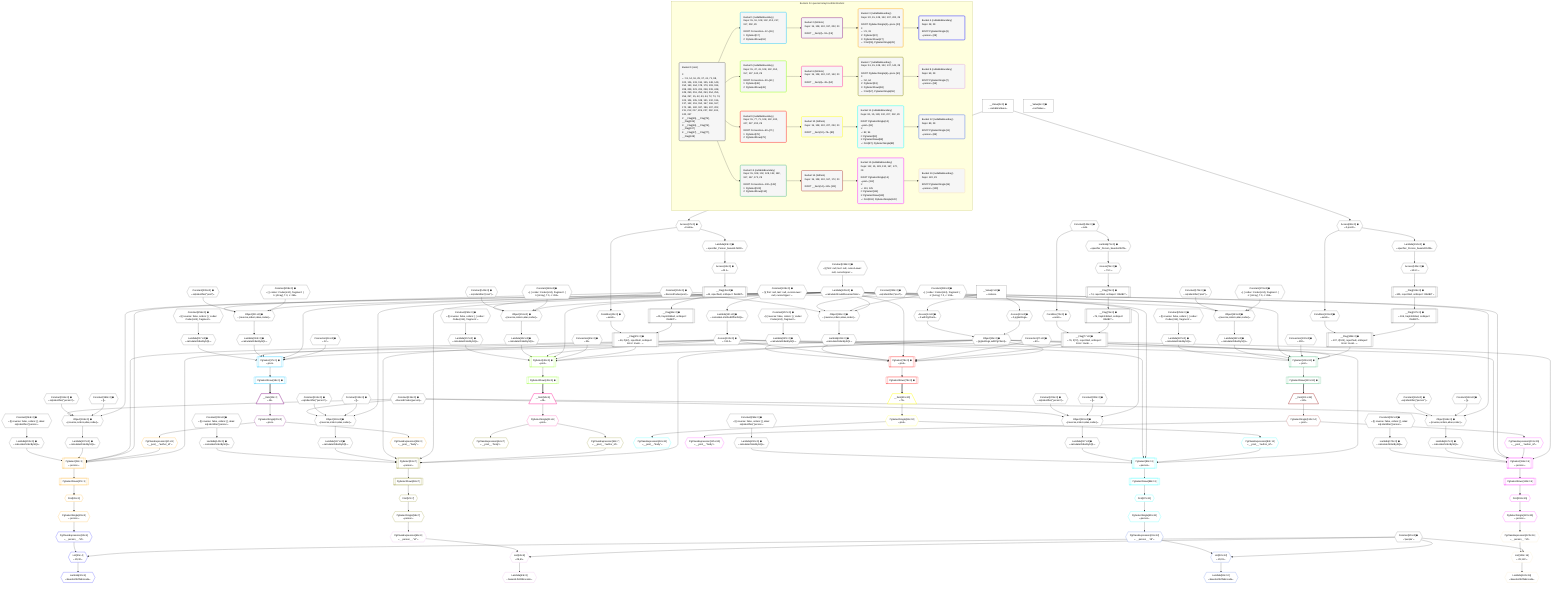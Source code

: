 %%{init: {'themeVariables': { 'fontSize': '12px'}}}%%
graph TD
    classDef path fill:#eee,stroke:#000,color:#000
    classDef plan fill:#fff,stroke-width:1px,color:#000
    classDef itemplan fill:#fff,stroke-width:2px,color:#000
    classDef unbatchedplan fill:#dff,stroke-width:1px,color:#000
    classDef sideeffectplan fill:#fcc,stroke-width:2px,color:#000
    classDef bucket fill:#f6f6f6,color:#000,stroke-width:2px,text-align:left


    %% plan dependencies
    Object136{{"Object[136∈0] ➊<br />ᐸ{reverse,orders,alias,codec}ᐳ"}}:::plan
    Lambda128{{"Lambda[128∈0] ➊<br />ᐸcalculateShouldReverseOrderᐳ"}}:::plan
    Constant133{{"Constant[133∈0] ➊<br />ᐸ[]ᐳ"}}:::plan
    Constant134{{"Constant[134∈0] ➊<br />ᐸsql.identifier(”person”)ᐳ"}}:::plan
    Constant135{{"Constant[135∈0] ➊<br />ᐸRecordCodec(person)ᐳ"}}:::plan
    Lambda128 & Constant133 & Constant134 & Constant135 --> Object136
    Object151{{"Object[151∈0] ➊<br />ᐸ{reverse,orders,alias,codec}ᐳ"}}:::plan
    Constant148{{"Constant[148∈0] ➊<br />ᐸ[ { codec: Codec(int4), fragment: { n: [Array], f: 0, c: 266ᐳ"}}:::plan
    Constant149{{"Constant[149∈0] ➊<br />ᐸsql.identifier(”post”)ᐳ"}}:::plan
    Constant150{{"Constant[150∈0] ➊<br />ᐸRecordCodec(post)ᐳ"}}:::plan
    Lambda128 & Constant148 & Constant149 & Constant150 --> Object151
    Object166{{"Object[166∈0] ➊<br />ᐸ{reverse,orders,alias,codec}ᐳ"}}:::plan
    Constant163{{"Constant[163∈0] ➊<br />ᐸ[]ᐳ"}}:::plan
    Constant164{{"Constant[164∈0] ➊<br />ᐸsql.identifier(”person”)ᐳ"}}:::plan
    Lambda128 & Constant163 & Constant164 & Constant135 --> Object166
    Object181{{"Object[181∈0] ➊<br />ᐸ{reverse,orders,alias,codec}ᐳ"}}:::plan
    Constant178{{"Constant[178∈0] ➊<br />ᐸ[ { codec: Codec(int4), fragment: { n: [Array], f: 0, c: 266ᐳ"}}:::plan
    Constant179{{"Constant[179∈0] ➊<br />ᐸsql.identifier(”post”)ᐳ"}}:::plan
    Lambda128 & Constant178 & Constant179 & Constant150 --> Object181
    Object196{{"Object[196∈0] ➊<br />ᐸ{reverse,orders,alias,codec}ᐳ"}}:::plan
    Constant193{{"Constant[193∈0] ➊<br />ᐸ[]ᐳ"}}:::plan
    Constant194{{"Constant[194∈0] ➊<br />ᐸsql.identifier(”person”)ᐳ"}}:::plan
    Lambda128 & Constant193 & Constant194 & Constant135 --> Object196
    Object211{{"Object[211∈0] ➊<br />ᐸ{reverse,orders,alias,codec}ᐳ"}}:::plan
    Constant208{{"Constant[208∈0] ➊<br />ᐸ[ { codec: Codec(int4), fragment: { n: [Array], f: 0, c: 266ᐳ"}}:::plan
    Constant209{{"Constant[209∈0] ➊<br />ᐸsql.identifier(”post”)ᐳ"}}:::plan
    Lambda128 & Constant208 & Constant209 & Constant150 --> Object211
    Object226{{"Object[226∈0] ➊<br />ᐸ{reverse,orders,alias,codec}ᐳ"}}:::plan
    Constant223{{"Constant[223∈0] ➊<br />ᐸ[]ᐳ"}}:::plan
    Constant224{{"Constant[224∈0] ➊<br />ᐸsql.identifier(”person”)ᐳ"}}:::plan
    Lambda128 & Constant223 & Constant224 & Constant135 --> Object226
    Object241{{"Object[241∈0] ➊<br />ᐸ{reverse,orders,alias,codec}ᐳ"}}:::plan
    Constant238{{"Constant[238∈0] ➊<br />ᐸ[ { codec: Codec(int4), fragment: { n: [Array], f: 0, c: 266ᐳ"}}:::plan
    Constant239{{"Constant[239∈0] ➊<br />ᐸsql.identifier(”post”)ᐳ"}}:::plan
    Lambda128 & Constant238 & Constant239 & Constant150 --> Object241
    Object15{{"Object[15∈0] ➊<br />ᐸ{pgSettings,withPgClient}ᐳ"}}:::plan
    Access13{{"Access[13∈0] ➊<br />ᐸ2.pgSettingsᐳ"}}:::plan
    Access14{{"Access[14∈0] ➊<br />ᐸ2.withPgClientᐳ"}}:::plan
    Access13 & Access14 --> Object15
    __Flag47[["__Flag[47∈0] ➊<br />ᐸ46, if(42), rejectNull, onReject: Error: Invali…ᐳ"]]:::plan
    __Flag46[["__Flag[46∈0] ➊<br />ᐸ45, trapInhibited, onReject: INHIBITᐳ"]]:::plan
    Condition42{{"Condition[42∈0] ➊<br />ᐸexistsᐳ"}}:::plan
    __Flag46 & Condition42 --> __Flag47
    __Flag77[["__Flag[77∈0] ➊<br />ᐸ76, if(72), rejectNull, onReject: Error: Invali…ᐳ"]]:::plan
    __Flag76[["__Flag[76∈0] ➊<br />ᐸ75, trapInhibited, onReject: INHIBITᐳ"]]:::plan
    Condition72{{"Condition[72∈0] ➊<br />ᐸexistsᐳ"}}:::plan
    __Flag76 & Condition72 --> __Flag77
    __Flag108[["__Flag[108∈0] ➊<br />ᐸ107, if(103), rejectNull, onReject: Error: Invali…ᐳ"]]:::plan
    __Flag107[["__Flag[107∈0] ➊<br />ᐸ106, trapInhibited, onReject: INHIBITᐳ"]]:::plan
    Condition103{{"Condition[103∈0] ➊<br />ᐸexistsᐳ"}}:::plan
    __Flag107 & Condition103 --> __Flag108
    __Value2["__Value[2∈0] ➊<br />ᐸcontextᐳ"]:::plan
    __Value2 --> Access13
    __Value2 --> Access14
    Access37{{"Access[37∈0] ➊<br />ᐸ0.aliceᐳ"}}:::plan
    __Value0["__Value[0∈0] ➊<br />ᐸvariableValuesᐳ"]:::plan
    __Value0 --> Access37
    Access37 --> Condition42
    Lambda43{{"Lambda[43∈0] ➊<br />ᐸspecifier_Person_base64JSONᐳ"}}:::plan
    Access37 --> Lambda43
    Access44{{"Access[44∈0] ➊<br />ᐸ43.1ᐳ"}}:::plan
    Lambda43 --> Access44
    __Flag45[["__Flag[45∈0] ➊<br />ᐸ44, rejectNull, onReject: INHIBITᐳ"]]:::plan
    Access44 --> __Flag45
    __Flag45 --> __Flag46
    Constant126{{"Constant[126∈0] ➊<br />ᐸnullᐳ"}}:::plan
    Constant126 --> Condition72
    Lambda73{{"Lambda[73∈0] ➊<br />ᐸspecifier_Person_base64JSONᐳ"}}:::plan
    Constant126 --> Lambda73
    Access74{{"Access[74∈0] ➊<br />ᐸ73.1ᐳ"}}:::plan
    Lambda73 --> Access74
    __Flag75[["__Flag[75∈0] ➊<br />ᐸ74, rejectNull, onReject: INHIBITᐳ"]]:::plan
    Access74 --> __Flag75
    __Flag75 --> __Flag76
    Access98{{"Access[98∈0] ➊<br />ᐸ0.post3ᐳ"}}:::plan
    __Value0 --> Access98
    Access98 --> Condition103
    Lambda104{{"Lambda[104∈0] ➊<br />ᐸspecifier_Person_base64JSONᐳ"}}:::plan
    Access98 --> Lambda104
    Access105{{"Access[105∈0] ➊<br />ᐸ104.1ᐳ"}}:::plan
    Lambda104 --> Access105
    __Flag106[["__Flag[106∈0] ➊<br />ᐸ105, rejectNull, onReject: INHIBITᐳ"]]:::plan
    Access105 --> __Flag106
    __Flag106 --> __Flag107
    Constant248{{"Constant[248∈0] ➊<br />ᐸ§{ first: null, last: null, cursorLower: null, cursorUpper: ᐳ"}}:::plan
    Constant248 --> Lambda128
    Lambda131{{"Lambda[131∈0] ➊<br />ᐸcalculateLimitAndOffsetSQLᐳ"}}:::plan
    Constant249{{"Constant[249∈0] ➊<br />ᐸ§{ first: null, last: null, cursorLower: null, cursorUpper: ᐳ"}}:::plan
    Constant249 --> Lambda131
    Access132{{"Access[132∈0] ➊<br />ᐸ131.0ᐳ"}}:::plan
    Lambda131 --> Access132
    Lambda137{{"Lambda[137∈0] ➊<br />ᐸcalculateOrderBySQLᐳ"}}:::plan
    Object136 --> Lambda137
    Lambda142{{"Lambda[142∈0] ➊<br />ᐸcalculateOrderBySQLᐳ"}}:::plan
    Constant250{{"Constant[250∈0] ➊<br />ᐸ§{ reverse: false, orders: [], alias: sql.identifier(”personᐳ"}}:::plan
    Constant250 --> Lambda142
    Lambda152{{"Lambda[152∈0] ➊<br />ᐸcalculateOrderBySQLᐳ"}}:::plan
    Object151 --> Lambda152
    Lambda157{{"Lambda[157∈0] ➊<br />ᐸcalculateOrderBySQLᐳ"}}:::plan
    Constant251{{"Constant[251∈0] ➊<br />ᐸ§{ reverse: false, orders: [ { codec: Codec(int4), fragment:ᐳ"}}:::plan
    Constant251 --> Lambda157
    Lambda167{{"Lambda[167∈0] ➊<br />ᐸcalculateOrderBySQLᐳ"}}:::plan
    Object166 --> Lambda167
    Lambda172{{"Lambda[172∈0] ➊<br />ᐸcalculateOrderBySQLᐳ"}}:::plan
    Constant252{{"Constant[252∈0] ➊<br />ᐸ§{ reverse: false, orders: [], alias: sql.identifier(”personᐳ"}}:::plan
    Constant252 --> Lambda172
    Lambda182{{"Lambda[182∈0] ➊<br />ᐸcalculateOrderBySQLᐳ"}}:::plan
    Object181 --> Lambda182
    Lambda187{{"Lambda[187∈0] ➊<br />ᐸcalculateOrderBySQLᐳ"}}:::plan
    Constant253{{"Constant[253∈0] ➊<br />ᐸ§{ reverse: false, orders: [ { codec: Codec(int4), fragment:ᐳ"}}:::plan
    Constant253 --> Lambda187
    Lambda197{{"Lambda[197∈0] ➊<br />ᐸcalculateOrderBySQLᐳ"}}:::plan
    Object196 --> Lambda197
    Lambda202{{"Lambda[202∈0] ➊<br />ᐸcalculateOrderBySQLᐳ"}}:::plan
    Constant254{{"Constant[254∈0] ➊<br />ᐸ§{ reverse: false, orders: [], alias: sql.identifier(”personᐳ"}}:::plan
    Constant254 --> Lambda202
    Lambda212{{"Lambda[212∈0] ➊<br />ᐸcalculateOrderBySQLᐳ"}}:::plan
    Object211 --> Lambda212
    Lambda217{{"Lambda[217∈0] ➊<br />ᐸcalculateOrderBySQLᐳ"}}:::plan
    Constant255{{"Constant[255∈0] ➊<br />ᐸ§{ reverse: false, orders: [ { codec: Codec(int4), fragment:ᐳ"}}:::plan
    Constant255 --> Lambda217
    Lambda227{{"Lambda[227∈0] ➊<br />ᐸcalculateOrderBySQLᐳ"}}:::plan
    Object226 --> Lambda227
    Lambda232{{"Lambda[232∈0] ➊<br />ᐸcalculateOrderBySQLᐳ"}}:::plan
    Constant256{{"Constant[256∈0] ➊<br />ᐸ§{ reverse: false, orders: [], alias: sql.identifier(”personᐳ"}}:::plan
    Constant256 --> Lambda232
    Lambda242{{"Lambda[242∈0] ➊<br />ᐸcalculateOrderBySQLᐳ"}}:::plan
    Object241 --> Lambda242
    Lambda247{{"Lambda[247∈0] ➊<br />ᐸcalculateOrderBySQLᐳ"}}:::plan
    Constant257{{"Constant[257∈0] ➊<br />ᐸ§{ reverse: false, orders: [ { codec: Codec(int4), fragment:ᐳ"}}:::plan
    Constant257 --> Lambda247
    __Value4["__Value[4∈0] ➊<br />ᐸrootValueᐳ"]:::plan
    Connection16{{"Connection[16∈0] ➊<br />ᐸ12ᐳ"}}:::plan
    Constant29{{"Constant[29∈0] ➊<br />ᐸ'people'ᐳ"}}:::plan
    Connection41{{"Connection[41∈0] ➊<br />ᐸ39ᐳ"}}:::plan
    Connection71{{"Connection[71∈0] ➊<br />ᐸ69ᐳ"}}:::plan
    Connection102{{"Connection[102∈0] ➊<br />ᐸ100ᐳ"}}:::plan
    PgSelect17[["PgSelect[17∈1] ➊<br />ᐸpostᐳ"]]:::plan
    Object15 & Connection16 & Lambda128 & Access132 & Lambda212 & Lambda217 --> PgSelect17
    PgSelectRows18[["PgSelectRows[18∈1] ➊"]]:::plan
    PgSelect17 --> PgSelectRows18
    __Item19[/"__Item[19∈2]<br />ᐸ18ᐳ"\]:::itemplan
    PgSelectRows18 ==> __Item19
    PgSelectSingle20{{"PgSelectSingle[20∈2]<br />ᐸpostᐳ"}}:::plan
    __Item19 --> PgSelectSingle20
    PgSelect22[["PgSelect[22∈3]<br />ᐸpersonᐳ"]]:::plan
    PgClassExpression21{{"PgClassExpression[21∈3]<br />ᐸ__post__.”author_id”ᐳ"}}:::plan
    Object15 & PgClassExpression21 & Lambda128 & Access132 & Lambda197 & Lambda202 --> PgSelect22
    PgSelectSingle20 --> PgClassExpression21
    First26{{"First[26∈3]"}}:::plan
    PgSelectRows27[["PgSelectRows[27∈3]"]]:::plan
    PgSelectRows27 --> First26
    PgSelect22 --> PgSelectRows27
    PgSelectSingle28{{"PgSelectSingle[28∈3]<br />ᐸpersonᐳ"}}:::plan
    First26 --> PgSelectSingle28
    PgClassExpression33{{"PgClassExpression[33∈3]<br />ᐸ__post__.”body”ᐳ"}}:::plan
    PgSelectSingle20 --> PgClassExpression33
    List31{{"List[31∈4]<br />ᐸ29,30ᐳ"}}:::plan
    PgClassExpression30{{"PgClassExpression[30∈4]<br />ᐸ__person__.”id”ᐳ"}}:::plan
    Constant29 & PgClassExpression30 --> List31
    PgSelectSingle28 --> PgClassExpression30
    Lambda32{{"Lambda[32∈4]<br />ᐸbase64JSONEncodeᐳ"}}:::plan
    List31 --> Lambda32
    PgSelect48[["PgSelect[48∈5] ➊<br />ᐸpostᐳ"]]:::plan
    Object15 & __Flag47 & Connection41 & Lambda128 & Access132 & Lambda152 & Lambda157 --> PgSelect48
    PgSelectRows49[["PgSelectRows[49∈5] ➊"]]:::plan
    PgSelect48 --> PgSelectRows49
    __Item50[/"__Item[50∈6]<br />ᐸ49ᐳ"\]:::itemplan
    PgSelectRows49 ==> __Item50
    PgSelectSingle51{{"PgSelectSingle[51∈6]<br />ᐸpostᐳ"}}:::plan
    __Item50 --> PgSelectSingle51
    PgSelect53[["PgSelect[53∈7]<br />ᐸpersonᐳ"]]:::plan
    PgClassExpression52{{"PgClassExpression[52∈7]<br />ᐸ__post__.”author_id”ᐳ"}}:::plan
    Object15 & PgClassExpression52 & Lambda128 & Access132 & Lambda137 & Lambda142 --> PgSelect53
    PgSelectSingle51 --> PgClassExpression52
    First57{{"First[57∈7]"}}:::plan
    PgSelectRows58[["PgSelectRows[58∈7]"]]:::plan
    PgSelectRows58 --> First57
    PgSelect53 --> PgSelectRows58
    PgSelectSingle59{{"PgSelectSingle[59∈7]<br />ᐸpersonᐳ"}}:::plan
    First57 --> PgSelectSingle59
    PgClassExpression64{{"PgClassExpression[64∈7]<br />ᐸ__post__.”body”ᐳ"}}:::plan
    PgSelectSingle51 --> PgClassExpression64
    List62{{"List[62∈8]<br />ᐸ29,61ᐳ"}}:::plan
    PgClassExpression61{{"PgClassExpression[61∈8]<br />ᐸ__person__.”id”ᐳ"}}:::plan
    Constant29 & PgClassExpression61 --> List62
    PgSelectSingle59 --> PgClassExpression61
    Lambda63{{"Lambda[63∈8]<br />ᐸbase64JSONEncodeᐳ"}}:::plan
    List62 --> Lambda63
    PgSelect78[["PgSelect[78∈9] ➊<br />ᐸpostᐳ"]]:::plan
    Object15 & __Flag77 & Connection71 & Lambda128 & Access132 & Lambda242 & Lambda247 --> PgSelect78
    PgSelectRows79[["PgSelectRows[79∈9] ➊"]]:::plan
    PgSelect78 --> PgSelectRows79
    __Item80[/"__Item[80∈10]<br />ᐸ79ᐳ"\]:::itemplan
    PgSelectRows79 ==> __Item80
    PgSelectSingle81{{"PgSelectSingle[81∈10]<br />ᐸpostᐳ"}}:::plan
    __Item80 --> PgSelectSingle81
    PgSelect83[["PgSelect[83∈11]<br />ᐸpersonᐳ"]]:::plan
    PgClassExpression82{{"PgClassExpression[82∈11]<br />ᐸ__post__.”author_id”ᐳ"}}:::plan
    Object15 & PgClassExpression82 & Lambda128 & Access132 & Lambda227 & Lambda232 --> PgSelect83
    PgSelectSingle81 --> PgClassExpression82
    First87{{"First[87∈11]"}}:::plan
    PgSelectRows88[["PgSelectRows[88∈11]"]]:::plan
    PgSelectRows88 --> First87
    PgSelect83 --> PgSelectRows88
    PgSelectSingle89{{"PgSelectSingle[89∈11]<br />ᐸpersonᐳ"}}:::plan
    First87 --> PgSelectSingle89
    PgClassExpression94{{"PgClassExpression[94∈11]<br />ᐸ__post__.”body”ᐳ"}}:::plan
    PgSelectSingle81 --> PgClassExpression94
    List92{{"List[92∈12]<br />ᐸ29,91ᐳ"}}:::plan
    PgClassExpression91{{"PgClassExpression[91∈12]<br />ᐸ__person__.”id”ᐳ"}}:::plan
    Constant29 & PgClassExpression91 --> List92
    PgSelectSingle89 --> PgClassExpression91
    Lambda93{{"Lambda[93∈12]<br />ᐸbase64JSONEncodeᐳ"}}:::plan
    List92 --> Lambda93
    PgSelect109[["PgSelect[109∈13] ➊<br />ᐸpostᐳ"]]:::plan
    Object15 & __Flag108 & Connection102 & Lambda128 & Access132 & Lambda182 & Lambda187 --> PgSelect109
    PgSelectRows110[["PgSelectRows[110∈13] ➊"]]:::plan
    PgSelect109 --> PgSelectRows110
    __Item111[/"__Item[111∈14]<br />ᐸ110ᐳ"\]:::itemplan
    PgSelectRows110 ==> __Item111
    PgSelectSingle112{{"PgSelectSingle[112∈14]<br />ᐸpostᐳ"}}:::plan
    __Item111 --> PgSelectSingle112
    PgSelect114[["PgSelect[114∈15]<br />ᐸpersonᐳ"]]:::plan
    PgClassExpression113{{"PgClassExpression[113∈15]<br />ᐸ__post__.”author_id”ᐳ"}}:::plan
    Object15 & PgClassExpression113 & Lambda128 & Access132 & Lambda167 & Lambda172 --> PgSelect114
    PgSelectSingle112 --> PgClassExpression113
    First118{{"First[118∈15]"}}:::plan
    PgSelectRows119[["PgSelectRows[119∈15]"]]:::plan
    PgSelectRows119 --> First118
    PgSelect114 --> PgSelectRows119
    PgSelectSingle120{{"PgSelectSingle[120∈15]<br />ᐸpersonᐳ"}}:::plan
    First118 --> PgSelectSingle120
    PgClassExpression125{{"PgClassExpression[125∈15]<br />ᐸ__post__.”body”ᐳ"}}:::plan
    PgSelectSingle112 --> PgClassExpression125
    List123{{"List[123∈16]<br />ᐸ29,122ᐳ"}}:::plan
    PgClassExpression122{{"PgClassExpression[122∈16]<br />ᐸ__person__.”id”ᐳ"}}:::plan
    Constant29 & PgClassExpression122 --> List123
    PgSelectSingle120 --> PgClassExpression122
    Lambda124{{"Lambda[124∈16]<br />ᐸbase64JSONEncodeᐳ"}}:::plan
    List123 --> Lambda124

    %% define steps

    subgraph "Buckets for queries/relay/conditionNodeId"
    Bucket0("Bucket 0 (root)<br /><br />1: <br />ᐳ: 13, 14, 16, 29, 37, 41, 71, 98, 102, 126, 133, 134, 135, 148, 149, 150, 163, 164, 178, 179, 193, 194, 208, 209, 223, 224, 238, 239, 248, 249, 250, 251, 252, 253, 254, 255, 256, 257, 15, 42, 43, 44, 72, 73, 74, 103, 104, 105, 128, 131, 132, 136, 137, 142, 151, 152, 157, 166, 167, 172, 181, 182, 187, 196, 197, 202, 211, 212, 217, 226, 227, 232, 241, 242, 247<br />2: __Flag[45], __Flag[75], __Flag[106]<br />3: __Flag[46], __Flag[76], __Flag[107]<br />4: __Flag[47], __Flag[77], __Flag[108]"):::bucket
    classDef bucket0 stroke:#696969
    class Bucket0,__Value0,__Value2,__Value4,Access13,Access14,Object15,Connection16,Constant29,Access37,Connection41,Condition42,Lambda43,Access44,__Flag45,__Flag46,__Flag47,Connection71,Condition72,Lambda73,Access74,__Flag75,__Flag76,__Flag77,Access98,Connection102,Condition103,Lambda104,Access105,__Flag106,__Flag107,__Flag108,Constant126,Lambda128,Lambda131,Access132,Constant133,Constant134,Constant135,Object136,Lambda137,Lambda142,Constant148,Constant149,Constant150,Object151,Lambda152,Lambda157,Constant163,Constant164,Object166,Lambda167,Lambda172,Constant178,Constant179,Object181,Lambda182,Lambda187,Constant193,Constant194,Object196,Lambda197,Lambda202,Constant208,Constant209,Object211,Lambda212,Lambda217,Constant223,Constant224,Object226,Lambda227,Lambda232,Constant238,Constant239,Object241,Lambda242,Lambda247,Constant248,Constant249,Constant250,Constant251,Constant252,Constant253,Constant254,Constant255,Constant256,Constant257 bucket0
    Bucket1("Bucket 1 (nullableBoundary)<br />Deps: 15, 16, 128, 132, 212, 217, 197, 202, 29<br /><br />ROOT Connectionᐸ12ᐳ[16]<br />1: PgSelect[17]<br />2: PgSelectRows[18]"):::bucket
    classDef bucket1 stroke:#00bfff
    class Bucket1,PgSelect17,PgSelectRows18 bucket1
    Bucket2("Bucket 2 (listItem)<br />Deps: 15, 128, 132, 197, 202, 29<br /><br />ROOT __Item{2}ᐸ18ᐳ[19]"):::bucket
    classDef bucket2 stroke:#7f007f
    class Bucket2,__Item19,PgSelectSingle20 bucket2
    Bucket3("Bucket 3 (nullableBoundary)<br />Deps: 20, 15, 128, 132, 197, 202, 29<br /><br />ROOT PgSelectSingle{2}ᐸpostᐳ[20]<br />1: <br />ᐳ: 21, 33<br />2: PgSelect[22]<br />3: PgSelectRows[27]<br />ᐳ: First[26], PgSelectSingle[28]"):::bucket
    classDef bucket3 stroke:#ffa500
    class Bucket3,PgClassExpression21,PgSelect22,First26,PgSelectRows27,PgSelectSingle28,PgClassExpression33 bucket3
    Bucket4("Bucket 4 (nullableBoundary)<br />Deps: 28, 29<br /><br />ROOT PgSelectSingle{3}ᐸpersonᐳ[28]"):::bucket
    classDef bucket4 stroke:#0000ff
    class Bucket4,PgClassExpression30,List31,Lambda32 bucket4
    Bucket5("Bucket 5 (nullableBoundary)<br />Deps: 15, 47, 41, 128, 132, 152, 157, 137, 142, 29<br /><br />ROOT Connectionᐸ39ᐳ[41]<br />1: PgSelect[48]<br />2: PgSelectRows[49]"):::bucket
    classDef bucket5 stroke:#7fff00
    class Bucket5,PgSelect48,PgSelectRows49 bucket5
    Bucket6("Bucket 6 (listItem)<br />Deps: 15, 128, 132, 137, 142, 29<br /><br />ROOT __Item{6}ᐸ49ᐳ[50]"):::bucket
    classDef bucket6 stroke:#ff1493
    class Bucket6,__Item50,PgSelectSingle51 bucket6
    Bucket7("Bucket 7 (nullableBoundary)<br />Deps: 51, 15, 128, 132, 137, 142, 29<br /><br />ROOT PgSelectSingle{6}ᐸpostᐳ[51]<br />1: <br />ᐳ: 52, 64<br />2: PgSelect[53]<br />3: PgSelectRows[58]<br />ᐳ: First[57], PgSelectSingle[59]"):::bucket
    classDef bucket7 stroke:#808000
    class Bucket7,PgClassExpression52,PgSelect53,First57,PgSelectRows58,PgSelectSingle59,PgClassExpression64 bucket7
    Bucket8("Bucket 8 (nullableBoundary)<br />Deps: 59, 29<br /><br />ROOT PgSelectSingle{7}ᐸpersonᐳ[59]"):::bucket
    classDef bucket8 stroke:#dda0dd
    class Bucket8,PgClassExpression61,List62,Lambda63 bucket8
    Bucket9("Bucket 9 (nullableBoundary)<br />Deps: 15, 77, 71, 128, 132, 242, 247, 227, 232, 29<br /><br />ROOT Connectionᐸ69ᐳ[71]<br />1: PgSelect[78]<br />2: PgSelectRows[79]"):::bucket
    classDef bucket9 stroke:#ff0000
    class Bucket9,PgSelect78,PgSelectRows79 bucket9
    Bucket10("Bucket 10 (listItem)<br />Deps: 15, 128, 132, 227, 232, 29<br /><br />ROOT __Item{10}ᐸ79ᐳ[80]"):::bucket
    classDef bucket10 stroke:#ffff00
    class Bucket10,__Item80,PgSelectSingle81 bucket10
    Bucket11("Bucket 11 (nullableBoundary)<br />Deps: 81, 15, 128, 132, 227, 232, 29<br /><br />ROOT PgSelectSingle{10}ᐸpostᐳ[81]<br />1: <br />ᐳ: 82, 94<br />2: PgSelect[83]<br />3: PgSelectRows[88]<br />ᐳ: First[87], PgSelectSingle[89]"):::bucket
    classDef bucket11 stroke:#00ffff
    class Bucket11,PgClassExpression82,PgSelect83,First87,PgSelectRows88,PgSelectSingle89,PgClassExpression94 bucket11
    Bucket12("Bucket 12 (nullableBoundary)<br />Deps: 89, 29<br /><br />ROOT PgSelectSingle{11}ᐸpersonᐳ[89]"):::bucket
    classDef bucket12 stroke:#4169e1
    class Bucket12,PgClassExpression91,List92,Lambda93 bucket12
    Bucket13("Bucket 13 (nullableBoundary)<br />Deps: 15, 108, 102, 128, 132, 182, 187, 167, 172, 29<br /><br />ROOT Connectionᐸ100ᐳ[102]<br />1: PgSelect[109]<br />2: PgSelectRows[110]"):::bucket
    classDef bucket13 stroke:#3cb371
    class Bucket13,PgSelect109,PgSelectRows110 bucket13
    Bucket14("Bucket 14 (listItem)<br />Deps: 15, 128, 132, 167, 172, 29<br /><br />ROOT __Item{14}ᐸ110ᐳ[111]"):::bucket
    classDef bucket14 stroke:#a52a2a
    class Bucket14,__Item111,PgSelectSingle112 bucket14
    Bucket15("Bucket 15 (nullableBoundary)<br />Deps: 112, 15, 128, 132, 167, 172, 29<br /><br />ROOT PgSelectSingle{14}ᐸpostᐳ[112]<br />1: <br />ᐳ: 113, 125<br />2: PgSelect[114]<br />3: PgSelectRows[119]<br />ᐳ: First[118], PgSelectSingle[120]"):::bucket
    classDef bucket15 stroke:#ff00ff
    class Bucket15,PgClassExpression113,PgSelect114,First118,PgSelectRows119,PgSelectSingle120,PgClassExpression125 bucket15
    Bucket16("Bucket 16 (nullableBoundary)<br />Deps: 120, 29<br /><br />ROOT PgSelectSingle{15}ᐸpersonᐳ[120]"):::bucket
    classDef bucket16 stroke:#f5deb3
    class Bucket16,PgClassExpression122,List123,Lambda124 bucket16
    Bucket0 --> Bucket1 & Bucket5 & Bucket9 & Bucket13
    Bucket1 --> Bucket2
    Bucket2 --> Bucket3
    Bucket3 --> Bucket4
    Bucket5 --> Bucket6
    Bucket6 --> Bucket7
    Bucket7 --> Bucket8
    Bucket9 --> Bucket10
    Bucket10 --> Bucket11
    Bucket11 --> Bucket12
    Bucket13 --> Bucket14
    Bucket14 --> Bucket15
    Bucket15 --> Bucket16
    end